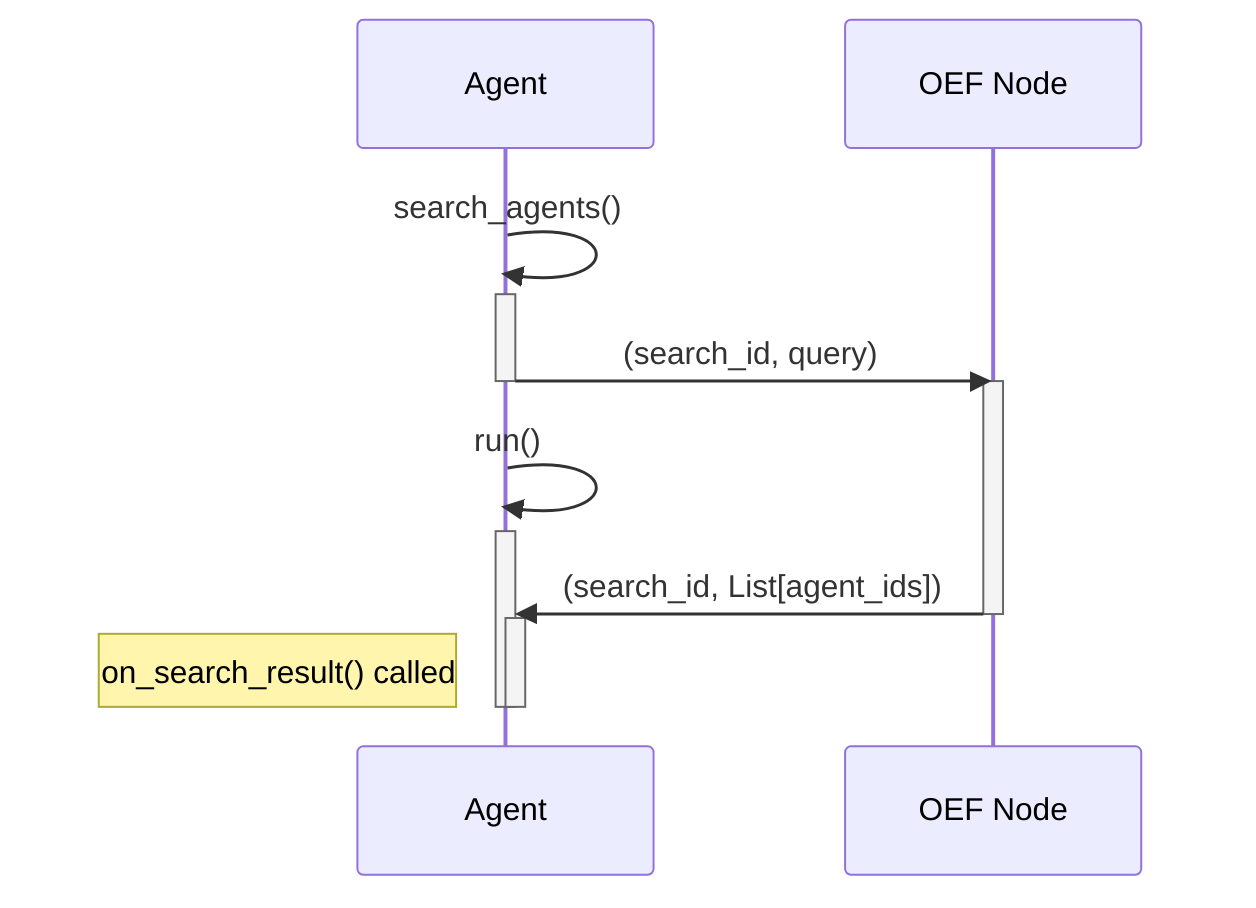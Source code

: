 sequenceDiagram
        Agent ->> Agent: search_agents()
        activate Agent
        Agent ->> OEF Node: (search_id, query)
        deactivate Agent
        activate OEF Node
        Agent ->> Agent: run()
        activate Agent
        OEF Node ->> Agent: (search_id, List[agent_ids])
        deactivate OEF Node
        activate Agent
        note left of Agent: on_search_result() called
        deactivate Agent
        deactivate Agent